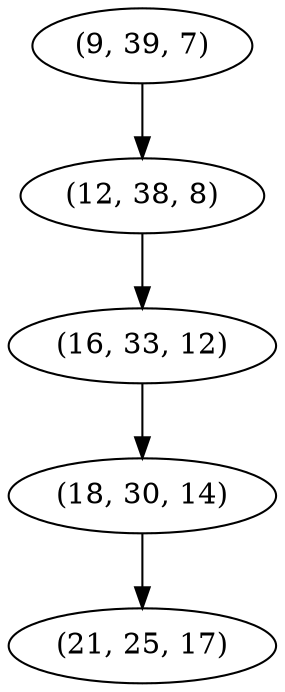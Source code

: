 digraph tree {
    "(9, 39, 7)";
    "(12, 38, 8)";
    "(16, 33, 12)";
    "(18, 30, 14)";
    "(21, 25, 17)";
    "(9, 39, 7)" -> "(12, 38, 8)";
    "(12, 38, 8)" -> "(16, 33, 12)";
    "(16, 33, 12)" -> "(18, 30, 14)";
    "(18, 30, 14)" -> "(21, 25, 17)";
}
